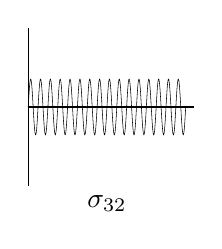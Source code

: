 \begin{tikzpicture}[scale=2]
\pgfmathsetmacro{\STDOS}{0.177}
\pgfmathsetmacro{\TPTD}{1/64}
\draw (0,-0.5)--(0,0.5);
\draw (0,0)--(1.05,0);
\draw[very thin] (0,0) sin (\TPTD,\STDOS) cos (2*\TPTD,0) sin (3*\TPTD,-\STDOS) cos (4*\TPTD,0)
 sin (5*\TPTD,\STDOS) cos (6*\TPTD,0) sin (7*\TPTD,-\STDOS) cos (8*\TPTD,0)
 sin (9*\TPTD,\STDOS) cos (10*\TPTD,0) sin (11*\TPTD,-\STDOS) cos (12*\TPTD,0)
 sin (13*\TPTD,\STDOS) cos (14*\TPTD,0) sin (15*\TPTD,-\STDOS) cos (16*\TPTD,0)
 sin (17*\TPTD,\STDOS) cos (18*\TPTD,0) sin (19*\TPTD,-\STDOS) cos (20*\TPTD,0)
 sin (21*\TPTD,\STDOS) cos (22*\TPTD,0) sin (23*\TPTD,-\STDOS) cos (24*\TPTD,0)
 sin (25*\TPTD,\STDOS) cos (26*\TPTD,0) sin (27*\TPTD,-\STDOS) cos (28*\TPTD,0)
 sin (29*\TPTD,\STDOS) cos (30*\TPTD,0) sin (31*\TPTD,-\STDOS) cos (32*\TPTD,0)
 sin (33*\TPTD,\STDOS) cos (34*\TPTD,0) sin (35*\TPTD,-\STDOS) cos (36*\TPTD,0)
 sin (37*\TPTD,\STDOS) cos (38*\TPTD,0) sin (39*\TPTD,-\STDOS) cos (40*\TPTD,0)
 sin (41*\TPTD,\STDOS) cos (42*\TPTD,0) sin (43*\TPTD,-\STDOS) cos (44*\TPTD,0)
 sin (45*\TPTD,\STDOS) cos (46*\TPTD,0) sin (47*\TPTD,-\STDOS) cos (48*\TPTD,0)
 sin (49*\TPTD,\STDOS) cos (50*\TPTD,0) sin (51*\TPTD,-\STDOS) cos (52*\TPTD,0)
 sin (53*\TPTD,\STDOS) cos (54*\TPTD,0) sin (55*\TPTD,-\STDOS) cos (56*\TPTD,0)
 sin (57*\TPTD,\STDOS) cos (58*\TPTD,0) sin (59*\TPTD,-\STDOS) cos (60*\TPTD,0)
 sin (61*\TPTD,\STDOS) cos (62*\TPTD,0) sin (63*\TPTD,-\STDOS) cos (64*\TPTD,0);
\node[below] at (0.5,-0.5) {$\sigma_{32}$};
\end{tikzpicture}
